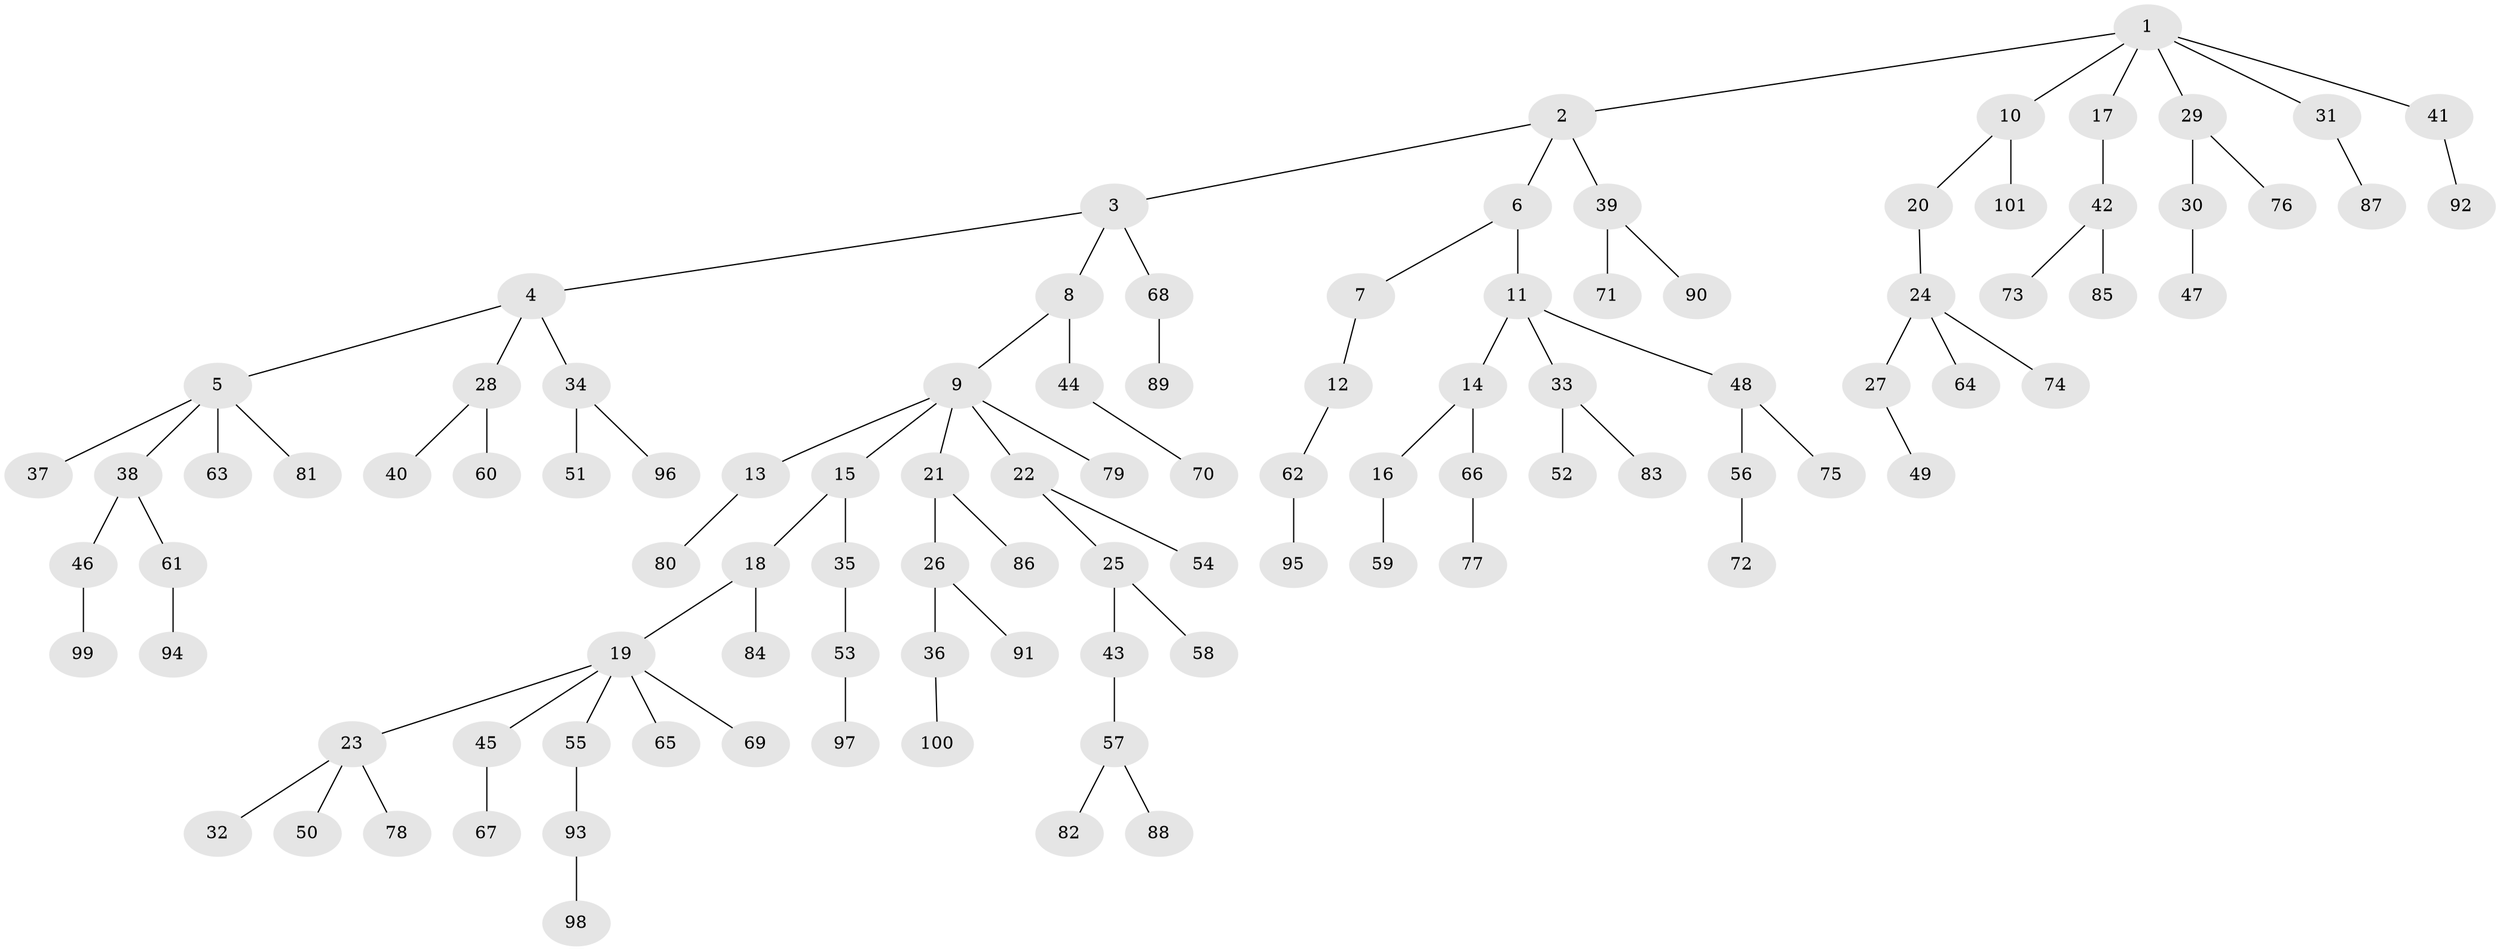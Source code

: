 // coarse degree distribution, {6: 0.014084507042253521, 4: 0.07042253521126761, 3: 0.14084507042253522, 2: 0.29577464788732394, 5: 0.028169014084507043, 1: 0.4507042253521127}
// Generated by graph-tools (version 1.1) at 2025/51/03/04/25 22:51:54]
// undirected, 101 vertices, 100 edges
graph export_dot {
  node [color=gray90,style=filled];
  1;
  2;
  3;
  4;
  5;
  6;
  7;
  8;
  9;
  10;
  11;
  12;
  13;
  14;
  15;
  16;
  17;
  18;
  19;
  20;
  21;
  22;
  23;
  24;
  25;
  26;
  27;
  28;
  29;
  30;
  31;
  32;
  33;
  34;
  35;
  36;
  37;
  38;
  39;
  40;
  41;
  42;
  43;
  44;
  45;
  46;
  47;
  48;
  49;
  50;
  51;
  52;
  53;
  54;
  55;
  56;
  57;
  58;
  59;
  60;
  61;
  62;
  63;
  64;
  65;
  66;
  67;
  68;
  69;
  70;
  71;
  72;
  73;
  74;
  75;
  76;
  77;
  78;
  79;
  80;
  81;
  82;
  83;
  84;
  85;
  86;
  87;
  88;
  89;
  90;
  91;
  92;
  93;
  94;
  95;
  96;
  97;
  98;
  99;
  100;
  101;
  1 -- 2;
  1 -- 10;
  1 -- 17;
  1 -- 29;
  1 -- 31;
  1 -- 41;
  2 -- 3;
  2 -- 6;
  2 -- 39;
  3 -- 4;
  3 -- 8;
  3 -- 68;
  4 -- 5;
  4 -- 28;
  4 -- 34;
  5 -- 37;
  5 -- 38;
  5 -- 63;
  5 -- 81;
  6 -- 7;
  6 -- 11;
  7 -- 12;
  8 -- 9;
  8 -- 44;
  9 -- 13;
  9 -- 15;
  9 -- 21;
  9 -- 22;
  9 -- 79;
  10 -- 20;
  10 -- 101;
  11 -- 14;
  11 -- 33;
  11 -- 48;
  12 -- 62;
  13 -- 80;
  14 -- 16;
  14 -- 66;
  15 -- 18;
  15 -- 35;
  16 -- 59;
  17 -- 42;
  18 -- 19;
  18 -- 84;
  19 -- 23;
  19 -- 45;
  19 -- 55;
  19 -- 65;
  19 -- 69;
  20 -- 24;
  21 -- 26;
  21 -- 86;
  22 -- 25;
  22 -- 54;
  23 -- 32;
  23 -- 50;
  23 -- 78;
  24 -- 27;
  24 -- 64;
  24 -- 74;
  25 -- 43;
  25 -- 58;
  26 -- 36;
  26 -- 91;
  27 -- 49;
  28 -- 40;
  28 -- 60;
  29 -- 30;
  29 -- 76;
  30 -- 47;
  31 -- 87;
  33 -- 52;
  33 -- 83;
  34 -- 51;
  34 -- 96;
  35 -- 53;
  36 -- 100;
  38 -- 46;
  38 -- 61;
  39 -- 71;
  39 -- 90;
  41 -- 92;
  42 -- 73;
  42 -- 85;
  43 -- 57;
  44 -- 70;
  45 -- 67;
  46 -- 99;
  48 -- 56;
  48 -- 75;
  53 -- 97;
  55 -- 93;
  56 -- 72;
  57 -- 82;
  57 -- 88;
  61 -- 94;
  62 -- 95;
  66 -- 77;
  68 -- 89;
  93 -- 98;
}
